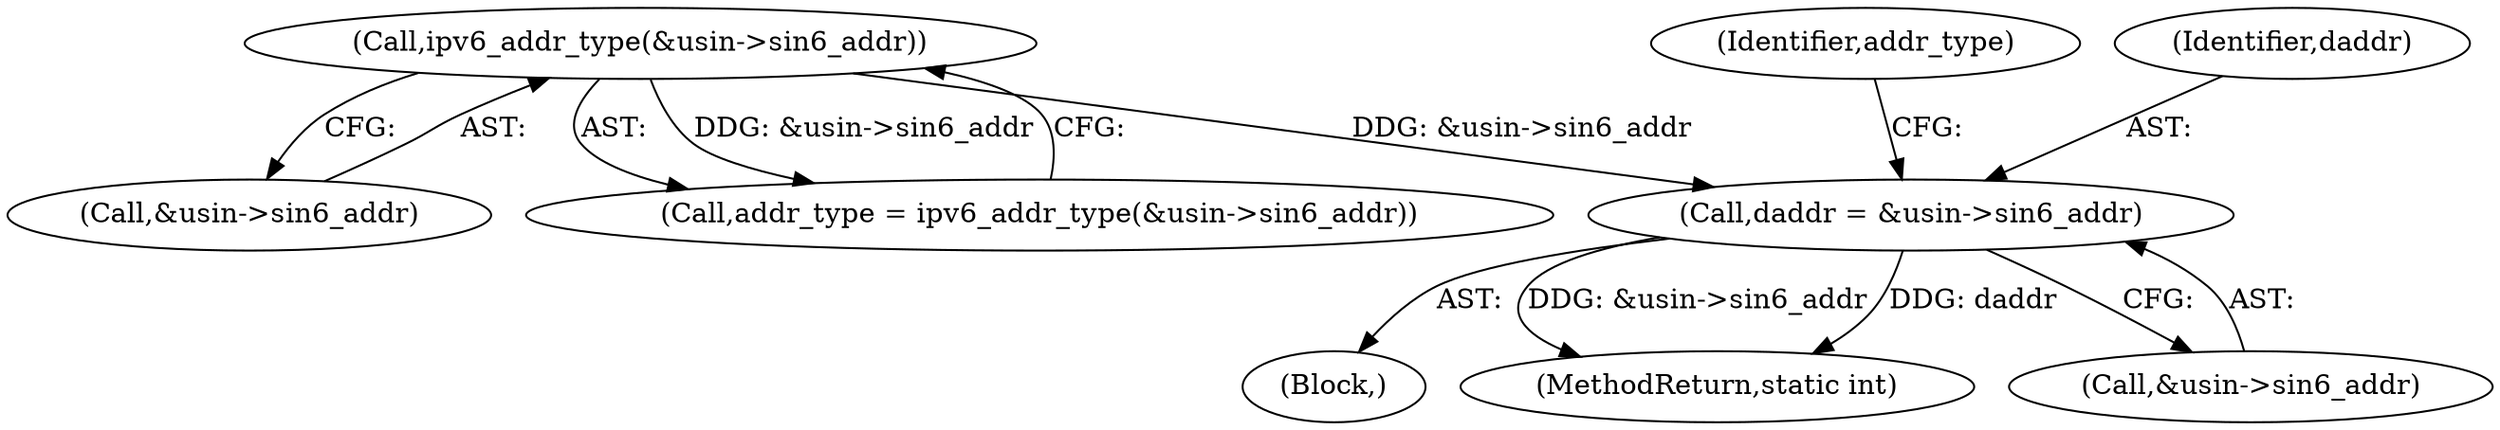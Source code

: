 digraph "0_linux_45f6fad84cc305103b28d73482b344d7f5b76f39_4@pointer" {
"1000234" [label="(Call,daddr = &usin->sin6_addr)"];
"1000215" [label="(Call,ipv6_addr_type(&usin->sin6_addr))"];
"1000108" [label="(Block,)"];
"1000600" [label="(MethodReturn,static int)"];
"1000234" [label="(Call,daddr = &usin->sin6_addr)"];
"1000236" [label="(Call,&usin->sin6_addr)"];
"1000242" [label="(Identifier,addr_type)"];
"1000216" [label="(Call,&usin->sin6_addr)"];
"1000215" [label="(Call,ipv6_addr_type(&usin->sin6_addr))"];
"1000235" [label="(Identifier,daddr)"];
"1000213" [label="(Call,addr_type = ipv6_addr_type(&usin->sin6_addr))"];
"1000234" -> "1000108"  [label="AST: "];
"1000234" -> "1000236"  [label="CFG: "];
"1000235" -> "1000234"  [label="AST: "];
"1000236" -> "1000234"  [label="AST: "];
"1000242" -> "1000234"  [label="CFG: "];
"1000234" -> "1000600"  [label="DDG: &usin->sin6_addr"];
"1000234" -> "1000600"  [label="DDG: daddr"];
"1000215" -> "1000234"  [label="DDG: &usin->sin6_addr"];
"1000215" -> "1000213"  [label="AST: "];
"1000215" -> "1000216"  [label="CFG: "];
"1000216" -> "1000215"  [label="AST: "];
"1000213" -> "1000215"  [label="CFG: "];
"1000215" -> "1000213"  [label="DDG: &usin->sin6_addr"];
}
